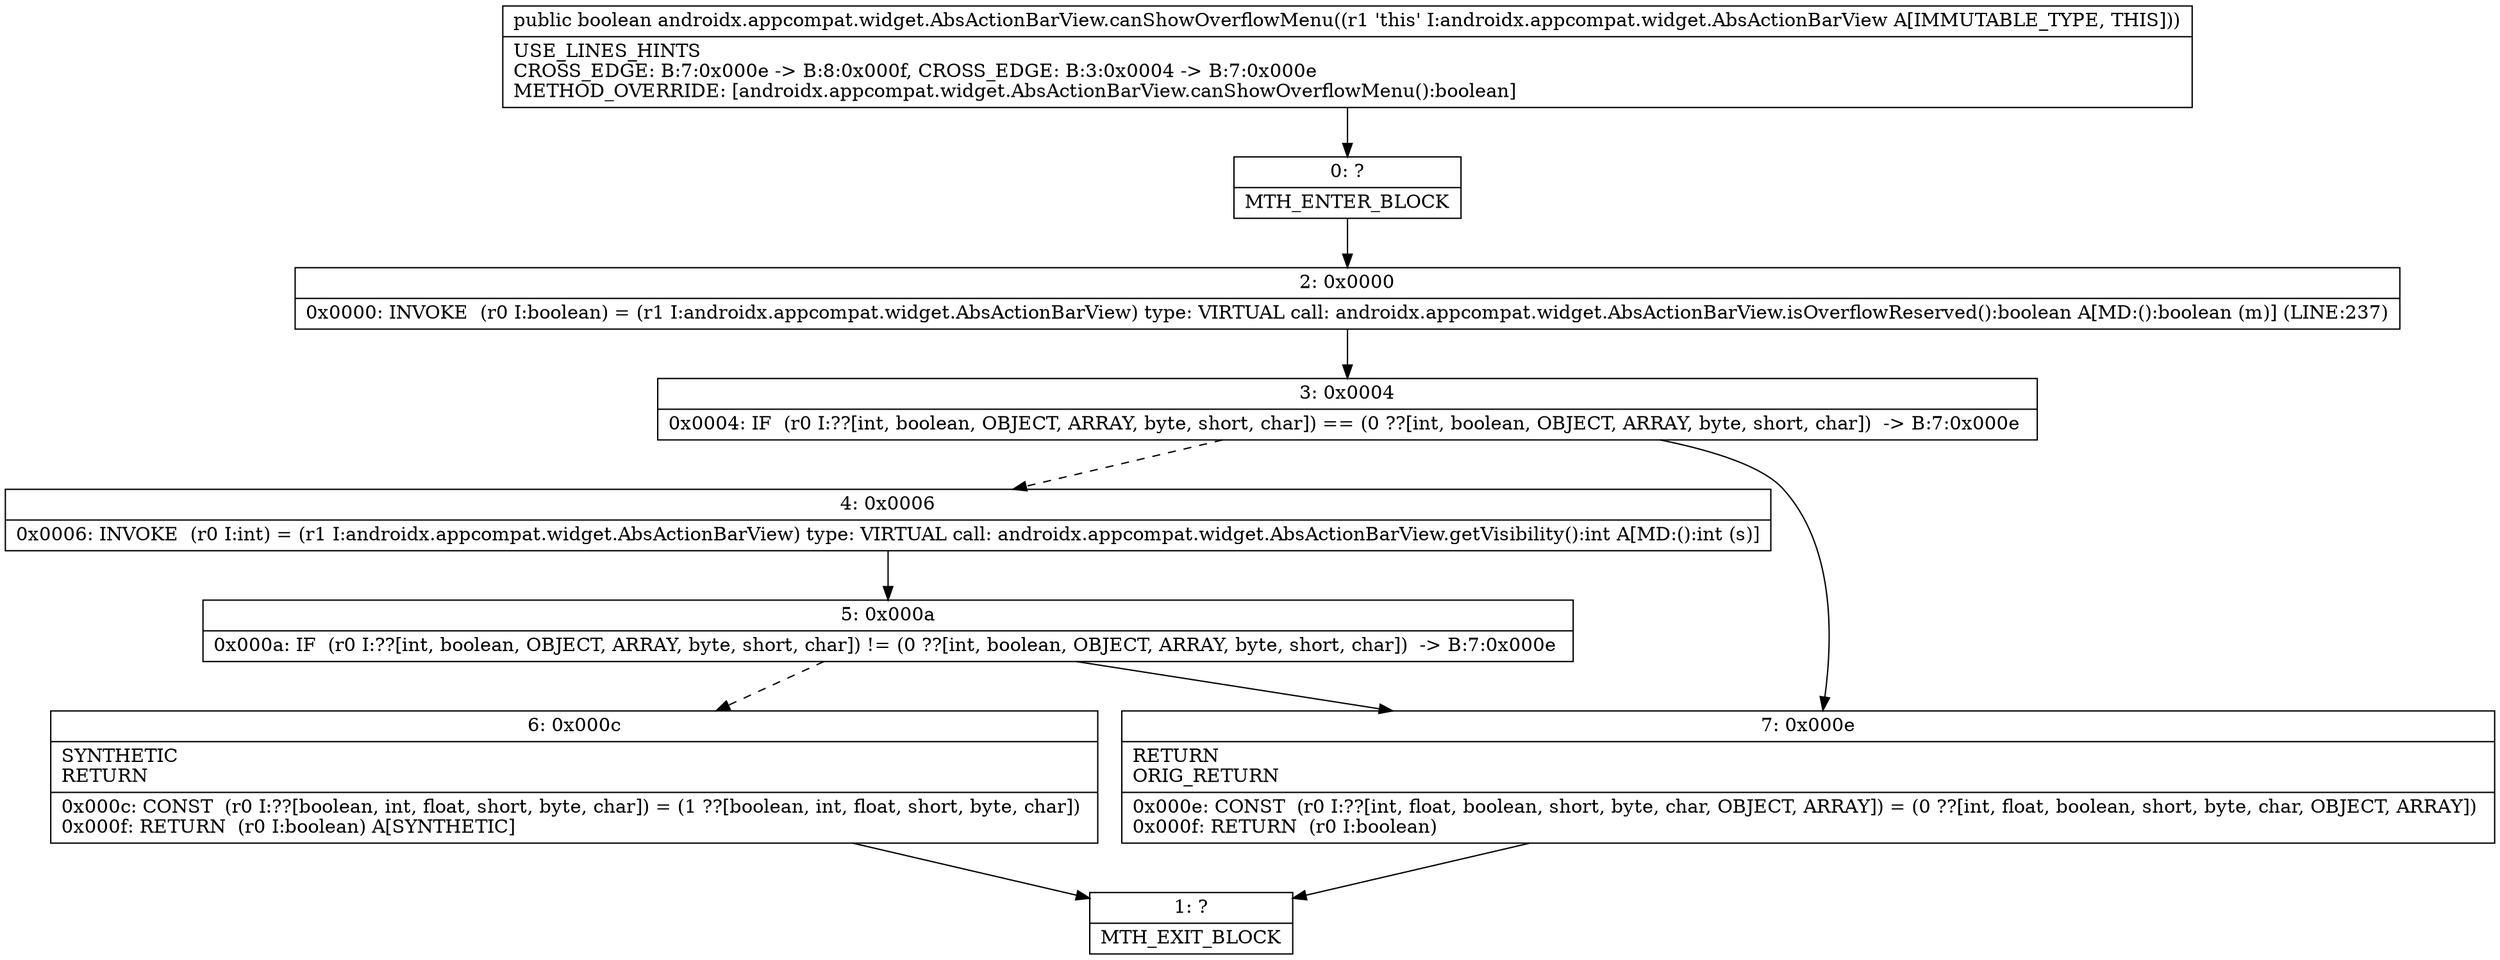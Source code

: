 digraph "CFG forandroidx.appcompat.widget.AbsActionBarView.canShowOverflowMenu()Z" {
Node_0 [shape=record,label="{0\:\ ?|MTH_ENTER_BLOCK\l}"];
Node_2 [shape=record,label="{2\:\ 0x0000|0x0000: INVOKE  (r0 I:boolean) = (r1 I:androidx.appcompat.widget.AbsActionBarView) type: VIRTUAL call: androidx.appcompat.widget.AbsActionBarView.isOverflowReserved():boolean A[MD:():boolean (m)] (LINE:237)\l}"];
Node_3 [shape=record,label="{3\:\ 0x0004|0x0004: IF  (r0 I:??[int, boolean, OBJECT, ARRAY, byte, short, char]) == (0 ??[int, boolean, OBJECT, ARRAY, byte, short, char])  \-\> B:7:0x000e \l}"];
Node_4 [shape=record,label="{4\:\ 0x0006|0x0006: INVOKE  (r0 I:int) = (r1 I:androidx.appcompat.widget.AbsActionBarView) type: VIRTUAL call: androidx.appcompat.widget.AbsActionBarView.getVisibility():int A[MD:():int (s)]\l}"];
Node_5 [shape=record,label="{5\:\ 0x000a|0x000a: IF  (r0 I:??[int, boolean, OBJECT, ARRAY, byte, short, char]) != (0 ??[int, boolean, OBJECT, ARRAY, byte, short, char])  \-\> B:7:0x000e \l}"];
Node_6 [shape=record,label="{6\:\ 0x000c|SYNTHETIC\lRETURN\l|0x000c: CONST  (r0 I:??[boolean, int, float, short, byte, char]) = (1 ??[boolean, int, float, short, byte, char]) \l0x000f: RETURN  (r0 I:boolean) A[SYNTHETIC]\l}"];
Node_1 [shape=record,label="{1\:\ ?|MTH_EXIT_BLOCK\l}"];
Node_7 [shape=record,label="{7\:\ 0x000e|RETURN\lORIG_RETURN\l|0x000e: CONST  (r0 I:??[int, float, boolean, short, byte, char, OBJECT, ARRAY]) = (0 ??[int, float, boolean, short, byte, char, OBJECT, ARRAY]) \l0x000f: RETURN  (r0 I:boolean) \l}"];
MethodNode[shape=record,label="{public boolean androidx.appcompat.widget.AbsActionBarView.canShowOverflowMenu((r1 'this' I:androidx.appcompat.widget.AbsActionBarView A[IMMUTABLE_TYPE, THIS]))  | USE_LINES_HINTS\lCROSS_EDGE: B:7:0x000e \-\> B:8:0x000f, CROSS_EDGE: B:3:0x0004 \-\> B:7:0x000e\lMETHOD_OVERRIDE: [androidx.appcompat.widget.AbsActionBarView.canShowOverflowMenu():boolean]\l}"];
MethodNode -> Node_0;Node_0 -> Node_2;
Node_2 -> Node_3;
Node_3 -> Node_4[style=dashed];
Node_3 -> Node_7;
Node_4 -> Node_5;
Node_5 -> Node_6[style=dashed];
Node_5 -> Node_7;
Node_6 -> Node_1;
Node_7 -> Node_1;
}

